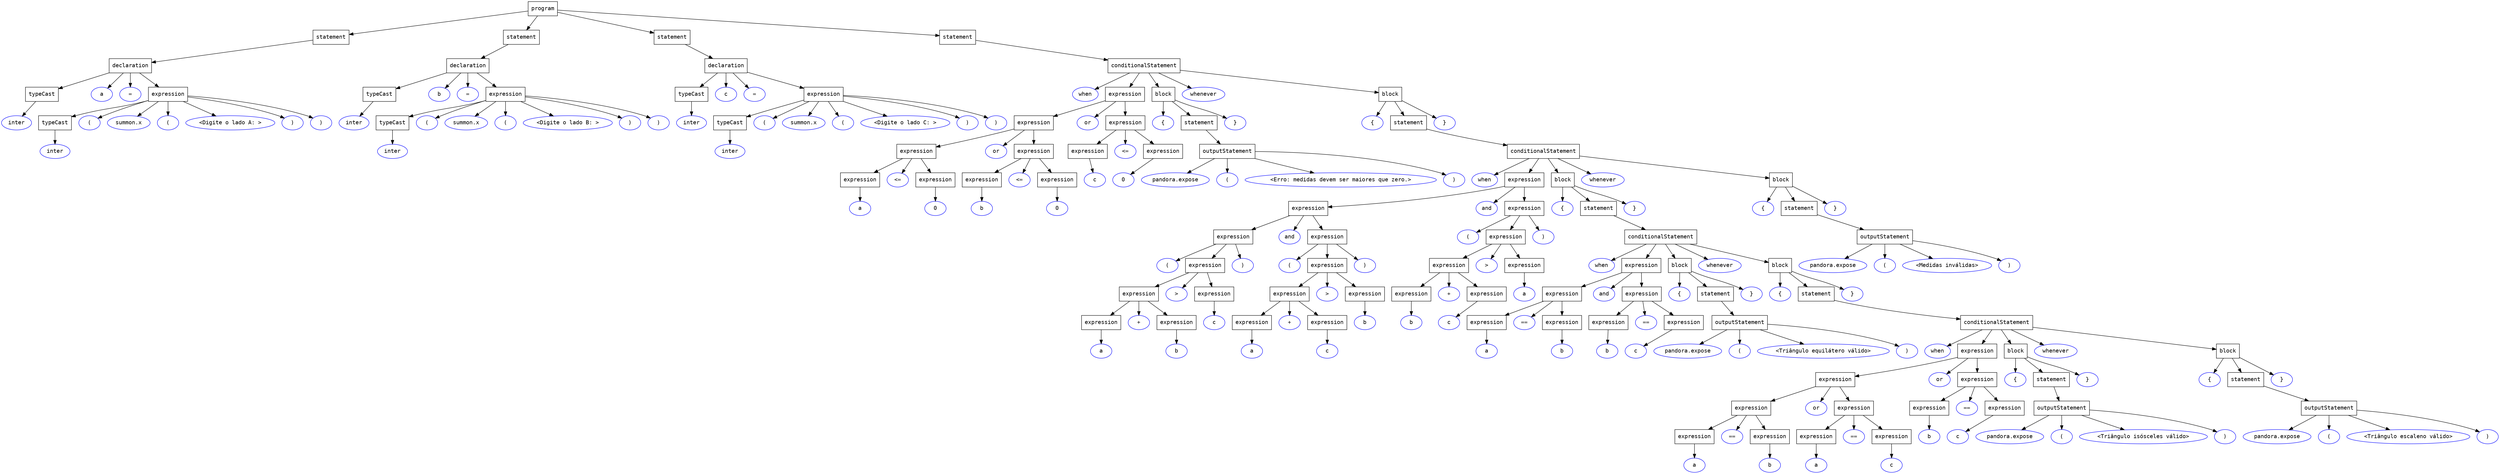 digraph AST {
  node [shape=box, fontname="Courier"];
  node0 [label="program"];
  node1 [label="statement"];
  node0 -> node1;
  node2 [label="declaration"];
  node1 -> node2;
  node3 [label="typeCast"];
  node2 -> node3;
  node4 [label="inter", shape=ellipse, color=blue];
  node3 -> node4;
  node5 [label="a", shape=ellipse, color=blue];
  node2 -> node5;
  node6 [label="=", shape=ellipse, color=blue];
  node2 -> node6;
  node7 [label="expression"];
  node2 -> node7;
  node8 [label="typeCast"];
  node7 -> node8;
  node9 [label="inter", shape=ellipse, color=blue];
  node8 -> node9;
  node10 [label="(", shape=ellipse, color=blue];
  node7 -> node10;
  node11 [label="summon.x", shape=ellipse, color=blue];
  node7 -> node11;
  node12 [label="(", shape=ellipse, color=blue];
  node7 -> node12;
  node13 [label="<Digite o lado A: >", shape=ellipse, color=blue];
  node7 -> node13;
  node14 [label=")", shape=ellipse, color=blue];
  node7 -> node14;
  node15 [label=")", shape=ellipse, color=blue];
  node7 -> node15;
  node16 [label="statement"];
  node0 -> node16;
  node17 [label="declaration"];
  node16 -> node17;
  node18 [label="typeCast"];
  node17 -> node18;
  node19 [label="inter", shape=ellipse, color=blue];
  node18 -> node19;
  node20 [label="b", shape=ellipse, color=blue];
  node17 -> node20;
  node21 [label="=", shape=ellipse, color=blue];
  node17 -> node21;
  node22 [label="expression"];
  node17 -> node22;
  node23 [label="typeCast"];
  node22 -> node23;
  node24 [label="inter", shape=ellipse, color=blue];
  node23 -> node24;
  node25 [label="(", shape=ellipse, color=blue];
  node22 -> node25;
  node26 [label="summon.x", shape=ellipse, color=blue];
  node22 -> node26;
  node27 [label="(", shape=ellipse, color=blue];
  node22 -> node27;
  node28 [label="<Digite o lado B: >", shape=ellipse, color=blue];
  node22 -> node28;
  node29 [label=")", shape=ellipse, color=blue];
  node22 -> node29;
  node30 [label=")", shape=ellipse, color=blue];
  node22 -> node30;
  node31 [label="statement"];
  node0 -> node31;
  node32 [label="declaration"];
  node31 -> node32;
  node33 [label="typeCast"];
  node32 -> node33;
  node34 [label="inter", shape=ellipse, color=blue];
  node33 -> node34;
  node35 [label="c", shape=ellipse, color=blue];
  node32 -> node35;
  node36 [label="=", shape=ellipse, color=blue];
  node32 -> node36;
  node37 [label="expression"];
  node32 -> node37;
  node38 [label="typeCast"];
  node37 -> node38;
  node39 [label="inter", shape=ellipse, color=blue];
  node38 -> node39;
  node40 [label="(", shape=ellipse, color=blue];
  node37 -> node40;
  node41 [label="summon.x", shape=ellipse, color=blue];
  node37 -> node41;
  node42 [label="(", shape=ellipse, color=blue];
  node37 -> node42;
  node43 [label="<Digite o lado C: >", shape=ellipse, color=blue];
  node37 -> node43;
  node44 [label=")", shape=ellipse, color=blue];
  node37 -> node44;
  node45 [label=")", shape=ellipse, color=blue];
  node37 -> node45;
  node46 [label="statement"];
  node0 -> node46;
  node47 [label="conditionalStatement"];
  node46 -> node47;
  node48 [label="when", shape=ellipse, color=blue];
  node47 -> node48;
  node49 [label="expression"];
  node47 -> node49;
  node50 [label="expression"];
  node49 -> node50;
  node51 [label="expression"];
  node50 -> node51;
  node52 [label="expression"];
  node51 -> node52;
  node53 [label="a", shape=ellipse, color=blue];
  node52 -> node53;
  node54 [label="<=", shape=ellipse, color=blue];
  node51 -> node54;
  node55 [label="expression"];
  node51 -> node55;
  node56 [label="0", shape=ellipse, color=blue];
  node55 -> node56;
  node57 [label="or", shape=ellipse, color=blue];
  node50 -> node57;
  node58 [label="expression"];
  node50 -> node58;
  node59 [label="expression"];
  node58 -> node59;
  node60 [label="b", shape=ellipse, color=blue];
  node59 -> node60;
  node61 [label="<=", shape=ellipse, color=blue];
  node58 -> node61;
  node62 [label="expression"];
  node58 -> node62;
  node63 [label="0", shape=ellipse, color=blue];
  node62 -> node63;
  node64 [label="or", shape=ellipse, color=blue];
  node49 -> node64;
  node65 [label="expression"];
  node49 -> node65;
  node66 [label="expression"];
  node65 -> node66;
  node67 [label="c", shape=ellipse, color=blue];
  node66 -> node67;
  node68 [label="<=", shape=ellipse, color=blue];
  node65 -> node68;
  node69 [label="expression"];
  node65 -> node69;
  node70 [label="0", shape=ellipse, color=blue];
  node69 -> node70;
  node71 [label="block"];
  node47 -> node71;
  node72 [label="{", shape=ellipse, color=blue];
  node71 -> node72;
  node73 [label="statement"];
  node71 -> node73;
  node74 [label="outputStatement"];
  node73 -> node74;
  node75 [label="pandora.expose", shape=ellipse, color=blue];
  node74 -> node75;
  node76 [label="(", shape=ellipse, color=blue];
  node74 -> node76;
  node77 [label="<Erro: medidas devem ser maiores que zero.>", shape=ellipse, color=blue];
  node74 -> node77;
  node78 [label=")", shape=ellipse, color=blue];
  node74 -> node78;
  node79 [label="}", shape=ellipse, color=blue];
  node71 -> node79;
  node80 [label="whenever", shape=ellipse, color=blue];
  node47 -> node80;
  node81 [label="block"];
  node47 -> node81;
  node82 [label="{", shape=ellipse, color=blue];
  node81 -> node82;
  node83 [label="statement"];
  node81 -> node83;
  node84 [label="conditionalStatement"];
  node83 -> node84;
  node85 [label="when", shape=ellipse, color=blue];
  node84 -> node85;
  node86 [label="expression"];
  node84 -> node86;
  node87 [label="expression"];
  node86 -> node87;
  node88 [label="expression"];
  node87 -> node88;
  node89 [label="(", shape=ellipse, color=blue];
  node88 -> node89;
  node90 [label="expression"];
  node88 -> node90;
  node91 [label="expression"];
  node90 -> node91;
  node92 [label="expression"];
  node91 -> node92;
  node93 [label="a", shape=ellipse, color=blue];
  node92 -> node93;
  node94 [label="+", shape=ellipse, color=blue];
  node91 -> node94;
  node95 [label="expression"];
  node91 -> node95;
  node96 [label="b", shape=ellipse, color=blue];
  node95 -> node96;
  node97 [label=">", shape=ellipse, color=blue];
  node90 -> node97;
  node98 [label="expression"];
  node90 -> node98;
  node99 [label="c", shape=ellipse, color=blue];
  node98 -> node99;
  node100 [label=")", shape=ellipse, color=blue];
  node88 -> node100;
  node101 [label="and", shape=ellipse, color=blue];
  node87 -> node101;
  node102 [label="expression"];
  node87 -> node102;
  node103 [label="(", shape=ellipse, color=blue];
  node102 -> node103;
  node104 [label="expression"];
  node102 -> node104;
  node105 [label="expression"];
  node104 -> node105;
  node106 [label="expression"];
  node105 -> node106;
  node107 [label="a", shape=ellipse, color=blue];
  node106 -> node107;
  node108 [label="+", shape=ellipse, color=blue];
  node105 -> node108;
  node109 [label="expression"];
  node105 -> node109;
  node110 [label="c", shape=ellipse, color=blue];
  node109 -> node110;
  node111 [label=">", shape=ellipse, color=blue];
  node104 -> node111;
  node112 [label="expression"];
  node104 -> node112;
  node113 [label="b", shape=ellipse, color=blue];
  node112 -> node113;
  node114 [label=")", shape=ellipse, color=blue];
  node102 -> node114;
  node115 [label="and", shape=ellipse, color=blue];
  node86 -> node115;
  node116 [label="expression"];
  node86 -> node116;
  node117 [label="(", shape=ellipse, color=blue];
  node116 -> node117;
  node118 [label="expression"];
  node116 -> node118;
  node119 [label="expression"];
  node118 -> node119;
  node120 [label="expression"];
  node119 -> node120;
  node121 [label="b", shape=ellipse, color=blue];
  node120 -> node121;
  node122 [label="+", shape=ellipse, color=blue];
  node119 -> node122;
  node123 [label="expression"];
  node119 -> node123;
  node124 [label="c", shape=ellipse, color=blue];
  node123 -> node124;
  node125 [label=">", shape=ellipse, color=blue];
  node118 -> node125;
  node126 [label="expression"];
  node118 -> node126;
  node127 [label="a", shape=ellipse, color=blue];
  node126 -> node127;
  node128 [label=")", shape=ellipse, color=blue];
  node116 -> node128;
  node129 [label="block"];
  node84 -> node129;
  node130 [label="{", shape=ellipse, color=blue];
  node129 -> node130;
  node131 [label="statement"];
  node129 -> node131;
  node132 [label="conditionalStatement"];
  node131 -> node132;
  node133 [label="when", shape=ellipse, color=blue];
  node132 -> node133;
  node134 [label="expression"];
  node132 -> node134;
  node135 [label="expression"];
  node134 -> node135;
  node136 [label="expression"];
  node135 -> node136;
  node137 [label="a", shape=ellipse, color=blue];
  node136 -> node137;
  node138 [label="==", shape=ellipse, color=blue];
  node135 -> node138;
  node139 [label="expression"];
  node135 -> node139;
  node140 [label="b", shape=ellipse, color=blue];
  node139 -> node140;
  node141 [label="and", shape=ellipse, color=blue];
  node134 -> node141;
  node142 [label="expression"];
  node134 -> node142;
  node143 [label="expression"];
  node142 -> node143;
  node144 [label="b", shape=ellipse, color=blue];
  node143 -> node144;
  node145 [label="==", shape=ellipse, color=blue];
  node142 -> node145;
  node146 [label="expression"];
  node142 -> node146;
  node147 [label="c", shape=ellipse, color=blue];
  node146 -> node147;
  node148 [label="block"];
  node132 -> node148;
  node149 [label="{", shape=ellipse, color=blue];
  node148 -> node149;
  node150 [label="statement"];
  node148 -> node150;
  node151 [label="outputStatement"];
  node150 -> node151;
  node152 [label="pandora.expose", shape=ellipse, color=blue];
  node151 -> node152;
  node153 [label="(", shape=ellipse, color=blue];
  node151 -> node153;
  node154 [label="<Triângulo equilátero válido>", shape=ellipse, color=blue];
  node151 -> node154;
  node155 [label=")", shape=ellipse, color=blue];
  node151 -> node155;
  node156 [label="}", shape=ellipse, color=blue];
  node148 -> node156;
  node157 [label="whenever", shape=ellipse, color=blue];
  node132 -> node157;
  node158 [label="block"];
  node132 -> node158;
  node159 [label="{", shape=ellipse, color=blue];
  node158 -> node159;
  node160 [label="statement"];
  node158 -> node160;
  node161 [label="conditionalStatement"];
  node160 -> node161;
  node162 [label="when", shape=ellipse, color=blue];
  node161 -> node162;
  node163 [label="expression"];
  node161 -> node163;
  node164 [label="expression"];
  node163 -> node164;
  node165 [label="expression"];
  node164 -> node165;
  node166 [label="expression"];
  node165 -> node166;
  node167 [label="a", shape=ellipse, color=blue];
  node166 -> node167;
  node168 [label="==", shape=ellipse, color=blue];
  node165 -> node168;
  node169 [label="expression"];
  node165 -> node169;
  node170 [label="b", shape=ellipse, color=blue];
  node169 -> node170;
  node171 [label="or", shape=ellipse, color=blue];
  node164 -> node171;
  node172 [label="expression"];
  node164 -> node172;
  node173 [label="expression"];
  node172 -> node173;
  node174 [label="a", shape=ellipse, color=blue];
  node173 -> node174;
  node175 [label="==", shape=ellipse, color=blue];
  node172 -> node175;
  node176 [label="expression"];
  node172 -> node176;
  node177 [label="c", shape=ellipse, color=blue];
  node176 -> node177;
  node178 [label="or", shape=ellipse, color=blue];
  node163 -> node178;
  node179 [label="expression"];
  node163 -> node179;
  node180 [label="expression"];
  node179 -> node180;
  node181 [label="b", shape=ellipse, color=blue];
  node180 -> node181;
  node182 [label="==", shape=ellipse, color=blue];
  node179 -> node182;
  node183 [label="expression"];
  node179 -> node183;
  node184 [label="c", shape=ellipse, color=blue];
  node183 -> node184;
  node185 [label="block"];
  node161 -> node185;
  node186 [label="{", shape=ellipse, color=blue];
  node185 -> node186;
  node187 [label="statement"];
  node185 -> node187;
  node188 [label="outputStatement"];
  node187 -> node188;
  node189 [label="pandora.expose", shape=ellipse, color=blue];
  node188 -> node189;
  node190 [label="(", shape=ellipse, color=blue];
  node188 -> node190;
  node191 [label="<Triângulo isósceles válido>", shape=ellipse, color=blue];
  node188 -> node191;
  node192 [label=")", shape=ellipse, color=blue];
  node188 -> node192;
  node193 [label="}", shape=ellipse, color=blue];
  node185 -> node193;
  node194 [label="whenever", shape=ellipse, color=blue];
  node161 -> node194;
  node195 [label="block"];
  node161 -> node195;
  node196 [label="{", shape=ellipse, color=blue];
  node195 -> node196;
  node197 [label="statement"];
  node195 -> node197;
  node198 [label="outputStatement"];
  node197 -> node198;
  node199 [label="pandora.expose", shape=ellipse, color=blue];
  node198 -> node199;
  node200 [label="(", shape=ellipse, color=blue];
  node198 -> node200;
  node201 [label="<Triângulo escaleno válido>", shape=ellipse, color=blue];
  node198 -> node201;
  node202 [label=")", shape=ellipse, color=blue];
  node198 -> node202;
  node203 [label="}", shape=ellipse, color=blue];
  node195 -> node203;
  node204 [label="}", shape=ellipse, color=blue];
  node158 -> node204;
  node205 [label="}", shape=ellipse, color=blue];
  node129 -> node205;
  node206 [label="whenever", shape=ellipse, color=blue];
  node84 -> node206;
  node207 [label="block"];
  node84 -> node207;
  node208 [label="{", shape=ellipse, color=blue];
  node207 -> node208;
  node209 [label="statement"];
  node207 -> node209;
  node210 [label="outputStatement"];
  node209 -> node210;
  node211 [label="pandora.expose", shape=ellipse, color=blue];
  node210 -> node211;
  node212 [label="(", shape=ellipse, color=blue];
  node210 -> node212;
  node213 [label="<Medidas inválidas>", shape=ellipse, color=blue];
  node210 -> node213;
  node214 [label=")", shape=ellipse, color=blue];
  node210 -> node214;
  node215 [label="}", shape=ellipse, color=blue];
  node207 -> node215;
  node216 [label="}", shape=ellipse, color=blue];
  node81 -> node216;
}